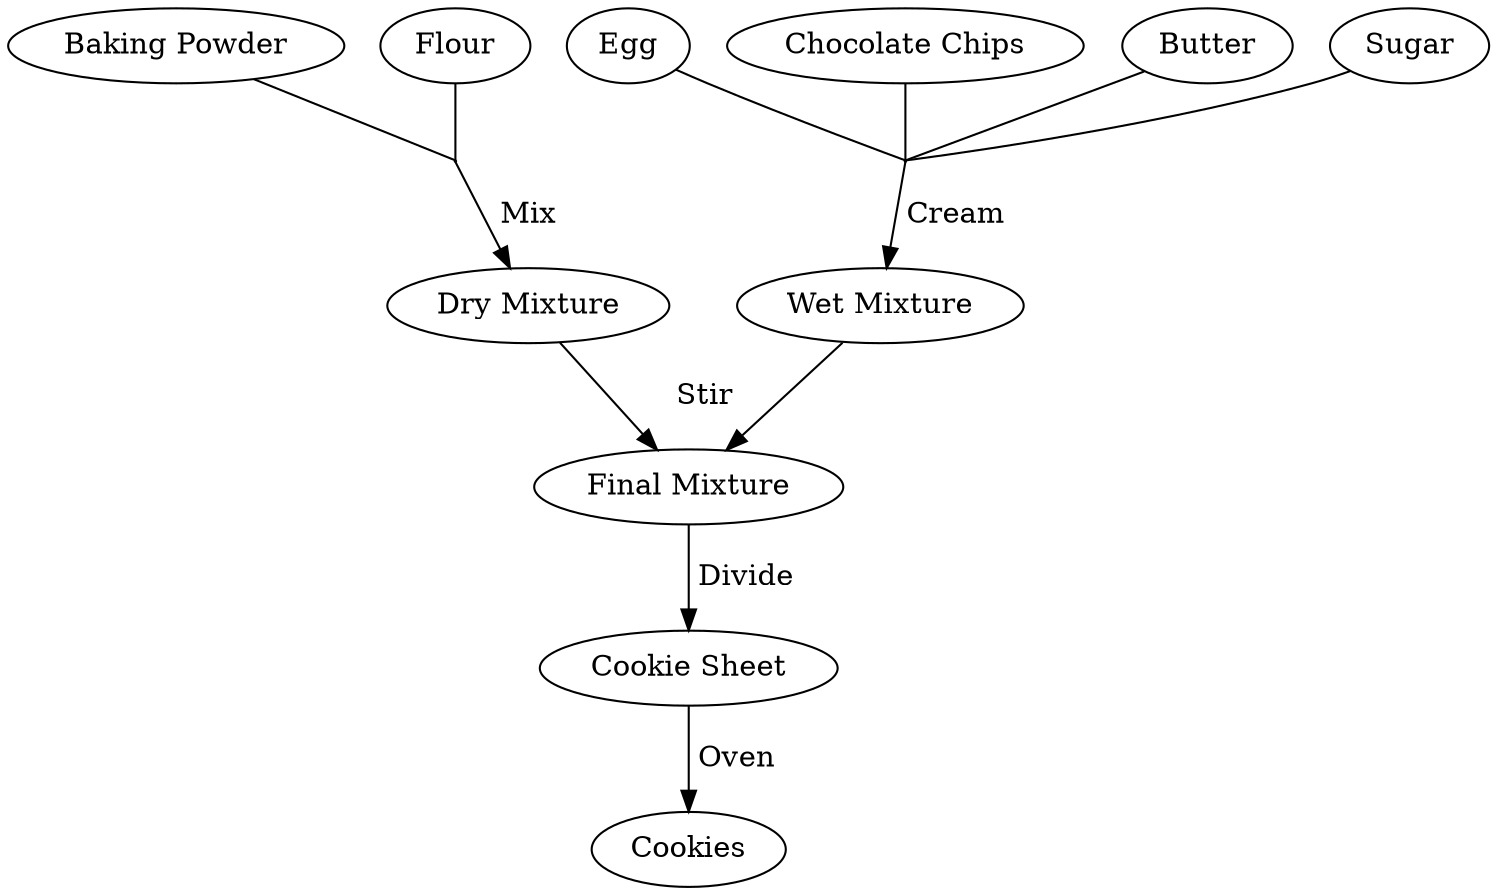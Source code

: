 digraph {
	// Simplified cookie recipe

	butter[label="Butter"];
	sugar[label="Sugar"];
	egg[label="Egg"];
	// vanilla[label="Vanilla"];
	flour[label="Flour"];
	powder[label="Baking Powder"];
	chips[label="Chocolate Chips"];

	bowl1[label="Dry Mixture"];
	bowl2[label="Wet Mixture"];
	bowl3[label="Final Mixture"];
	pan[label="Cookie Sheet"];
	cookies[label="Cookies"];

	dummy1[shape=point,width=0.01,height=0.01]
	dummy2[shape=point,width=0.01,height=0.01]

	{flour, powder} -> dummy1 [dir=none];
	dummy1 -> bowl1 [label=" Mix"];

	{butter, sugar, egg, chips} -> dummy2 [dir=none];
	dummy2 -> bowl2 [label=" Cream"];

	bowl1 -> bowl3 [label="      Stir"];
	bowl2 -> bowl3;

	bowl3 -> pan[label=" Divide"];
	pan -> cookies[label=" Oven"];
	
}	
